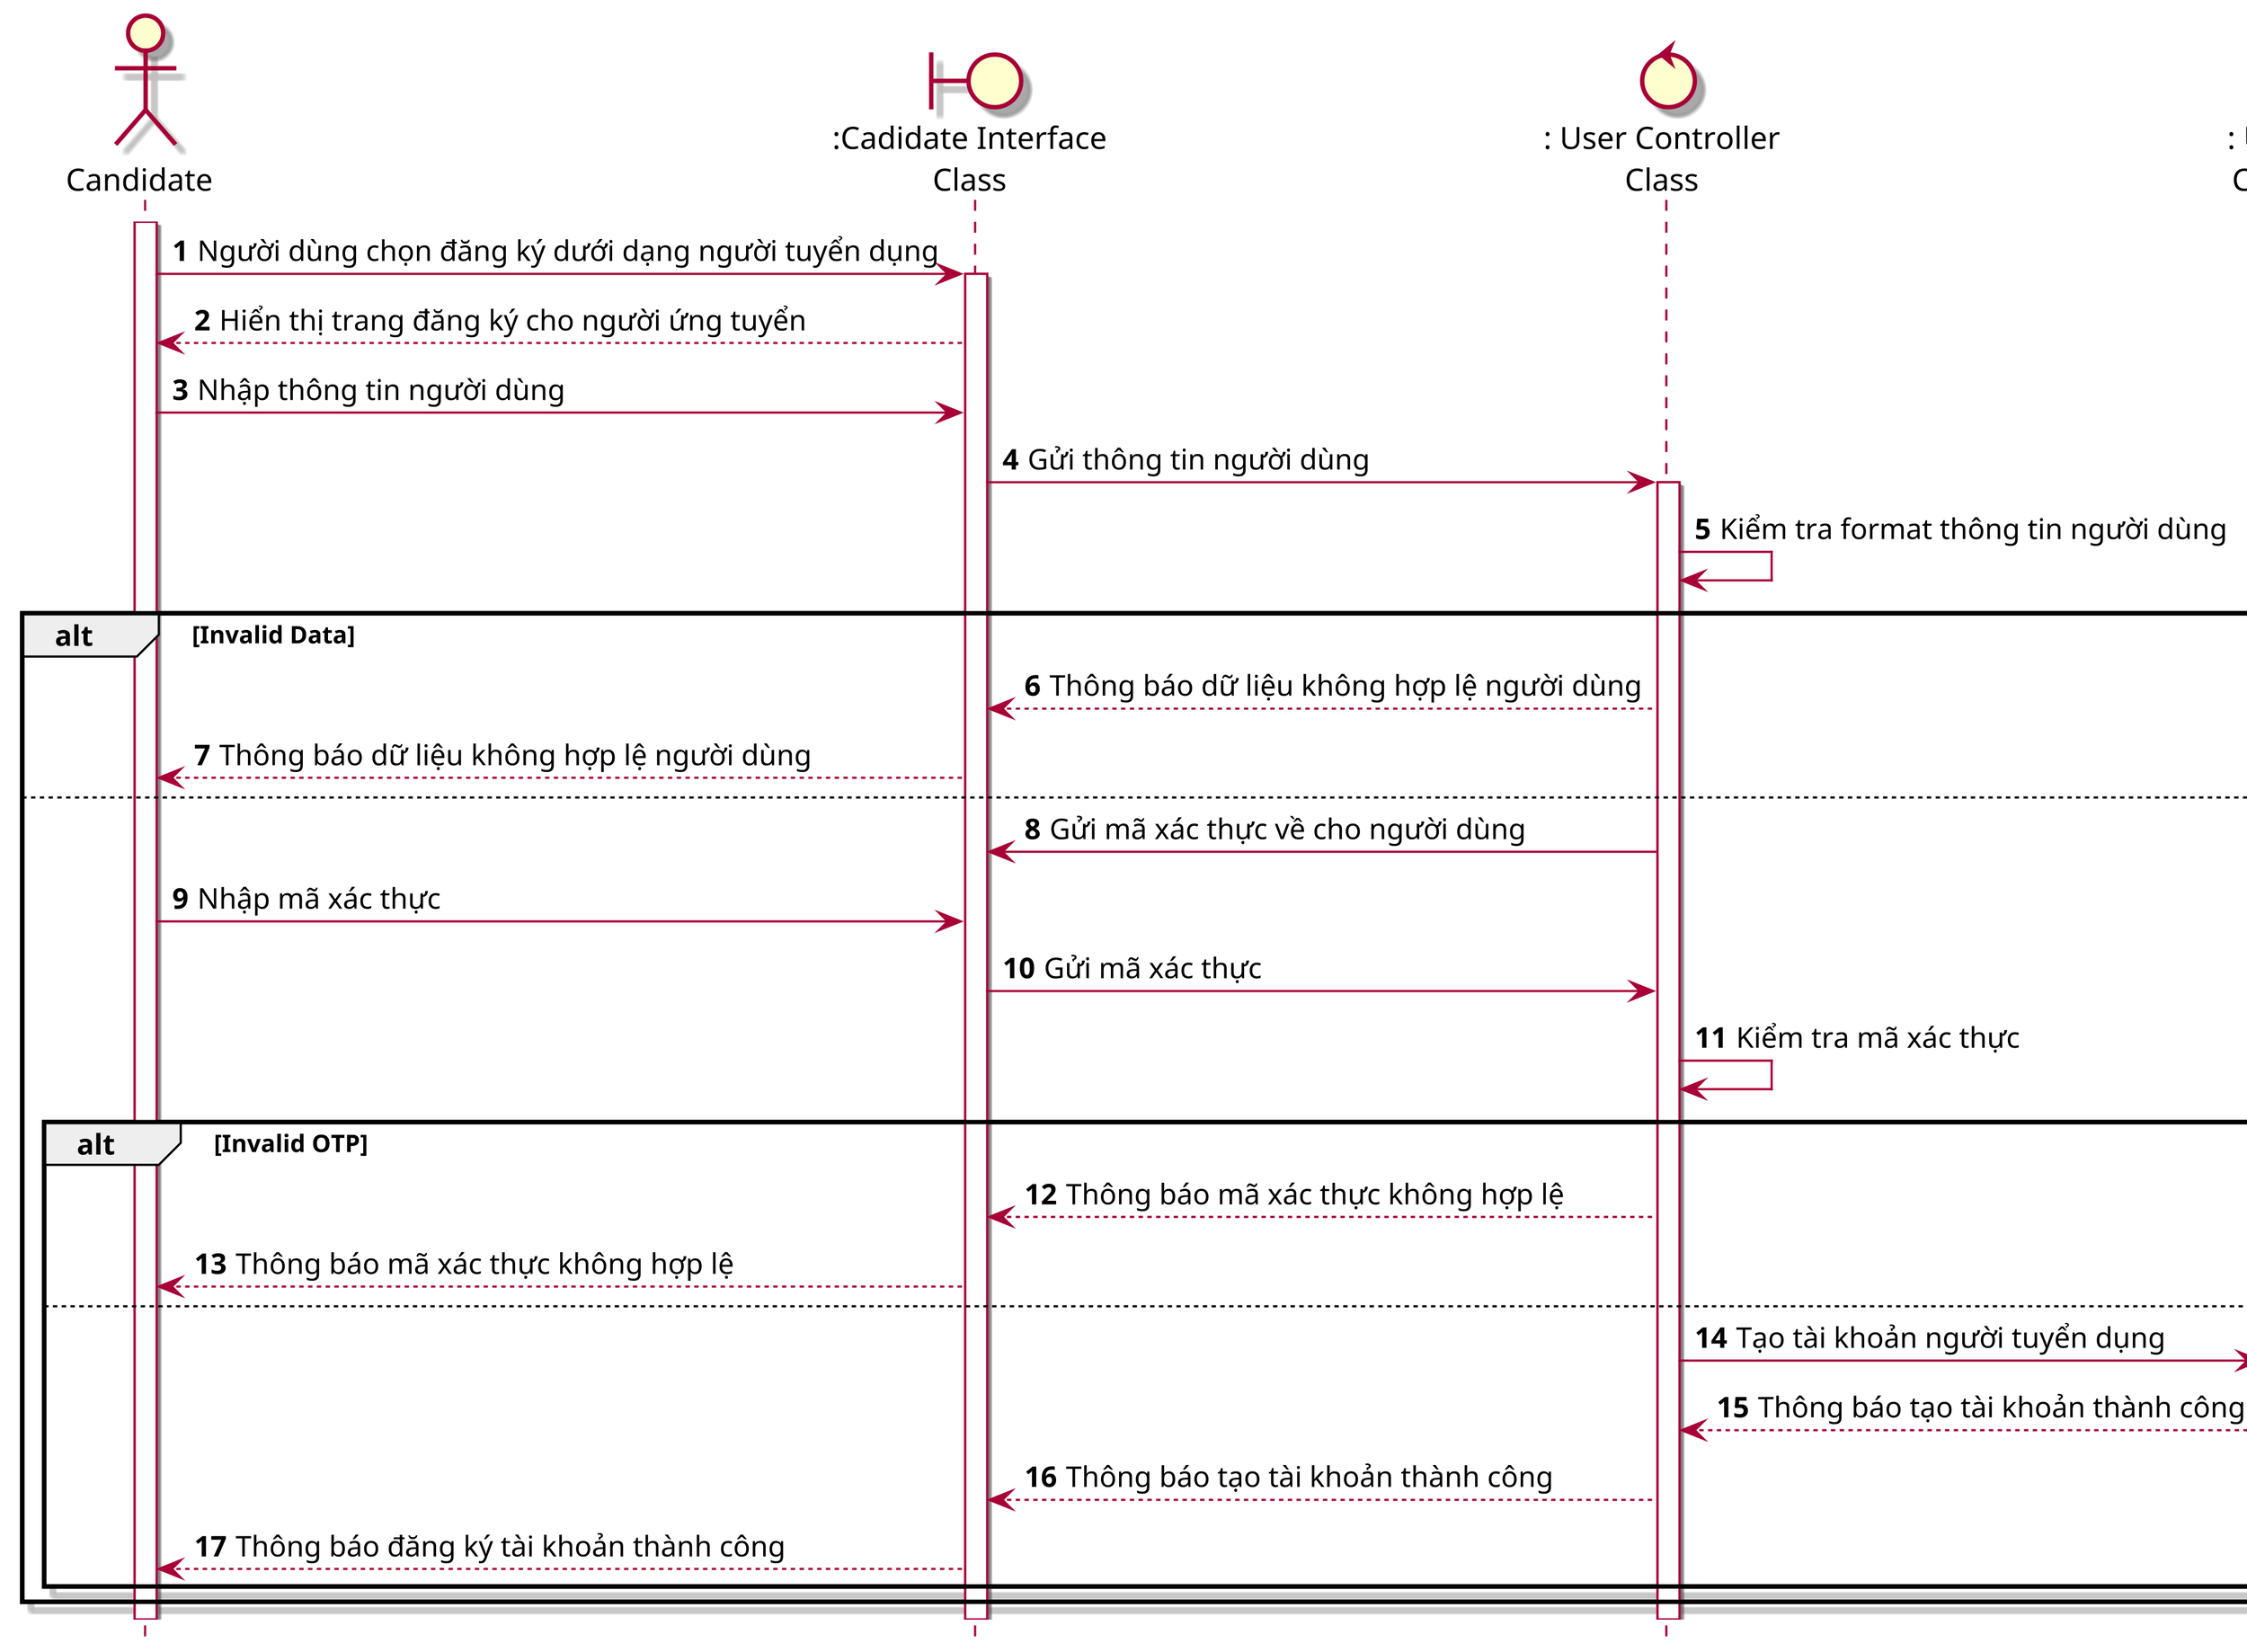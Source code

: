 @startuml SeqDangKy

skin rose
hide footbox
scale 5
actor "Candidate" as candidate
boundary ":Cadidate Interface\nClass" as candidateInterface
control ": User Controller\nClass" as userController
entity ": User\nClass" as User
autonumber
candidate++    
candidate -> candidateInterface++ : Người dùng chọn đăng ký dưới dạng người tuyển dụng 
candidateInterface --> candidate : Hiển thị trang đăng ký cho người ứng tuyển
candidate -> candidateInterface: Nhập thông tin người dùng
candidateInterface -> userController++: Gửi thông tin người dùng
userController -> userController: Kiểm tra format thông tin người dùng

alt Invalid Data
    userController -->candidateInterface: Thông báo dữ liệu không hợp lệ người dùng
    candidateInterface -->candidate: Thông báo dữ liệu không hợp lệ người dùng
else
    userController -> candidateInterface: Gửi mã xác thực về cho người dùng
    candidate -> candidateInterface: Nhập mã xác thực 
    candidateInterface -> userController: Gửi mã xác thực
    userController -> userController: Kiểm tra mã xác thực
    alt Invalid OTP
        userController --> candidateInterface : Thông báo mã xác thực không hợp lệ
        candidateInterface --> candidate : Thông báo mã xác thực không hợp lệ
    else
        userController -> User++: Tạo tài khoản người tuyển dụng
        User --> userController: Thông báo tạo tài khoản thành công
        userController --> candidateInterface: Thông báo tạo tài khoản thành công
        candidateInterface --> candidate: Thông báo đăng ký tài khoản thành công
    end
end
